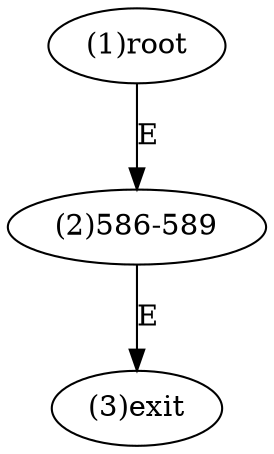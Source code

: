 digraph "" { 
1[ label="(1)root"];
2[ label="(2)586-589"];
3[ label="(3)exit"];
1->2[ label="E"];
2->3[ label="E"];
}